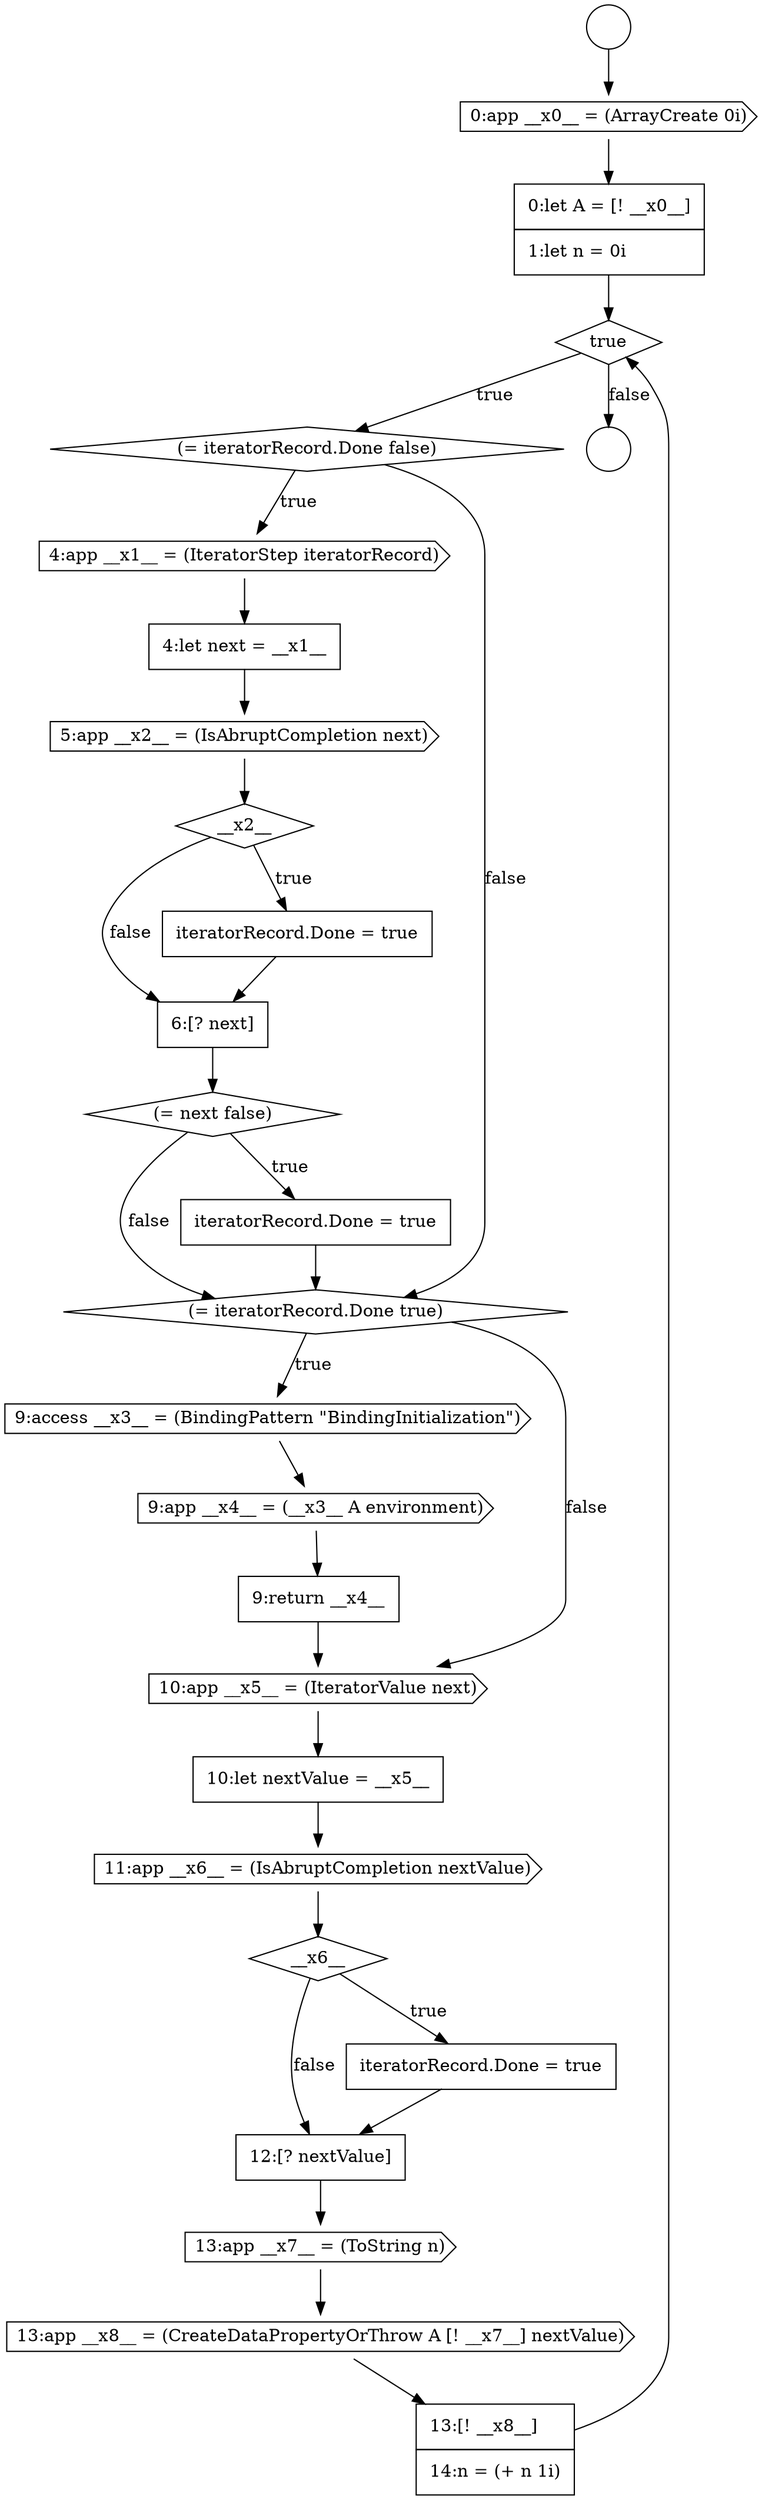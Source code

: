 digraph {
  node7072 [shape=diamond, label=<<font color="black">true</font>> color="black" fillcolor="white" style=filled]
  node7083 [shape=cds, label=<<font color="black">9:access __x3__ = (BindingPattern &quot;BindingInitialization&quot;)</font>> color="black" fillcolor="white" style=filled]
  node7068 [shape=circle label=" " color="black" fillcolor="white" style=filled]
  node7079 [shape=none, margin=0, label=<<font color="black">
    <table border="0" cellborder="1" cellspacing="0" cellpadding="10">
      <tr><td align="left">6:[? next]</td></tr>
    </table>
  </font>> color="black" fillcolor="white" style=filled]
  node7092 [shape=cds, label=<<font color="black">13:app __x7__ = (ToString n)</font>> color="black" fillcolor="white" style=filled]
  node7075 [shape=none, margin=0, label=<<font color="black">
    <table border="0" cellborder="1" cellspacing="0" cellpadding="10">
      <tr><td align="left">4:let next = __x1__</td></tr>
    </table>
  </font>> color="black" fillcolor="white" style=filled]
  node7078 [shape=none, margin=0, label=<<font color="black">
    <table border="0" cellborder="1" cellspacing="0" cellpadding="10">
      <tr><td align="left">iteratorRecord.Done = true</td></tr>
    </table>
  </font>> color="black" fillcolor="white" style=filled]
  node7084 [shape=cds, label=<<font color="black">9:app __x4__ = (__x3__ A environment)</font>> color="black" fillcolor="white" style=filled]
  node7091 [shape=none, margin=0, label=<<font color="black">
    <table border="0" cellborder="1" cellspacing="0" cellpadding="10">
      <tr><td align="left">12:[? nextValue]</td></tr>
    </table>
  </font>> color="black" fillcolor="white" style=filled]
  node7074 [shape=cds, label=<<font color="black">4:app __x1__ = (IteratorStep iteratorRecord)</font>> color="black" fillcolor="white" style=filled]
  node7073 [shape=diamond, label=<<font color="black">(= iteratorRecord.Done false)</font>> color="black" fillcolor="white" style=filled]
  node7094 [shape=none, margin=0, label=<<font color="black">
    <table border="0" cellborder="1" cellspacing="0" cellpadding="10">
      <tr><td align="left">13:[! __x8__]</td></tr>
      <tr><td align="left">14:n = (+ n 1i)</td></tr>
    </table>
  </font>> color="black" fillcolor="white" style=filled]
  node7077 [shape=diamond, label=<<font color="black">__x2__</font>> color="black" fillcolor="white" style=filled]
  node7070 [shape=cds, label=<<font color="black">0:app __x0__ = (ArrayCreate 0i)</font>> color="black" fillcolor="white" style=filled]
  node7090 [shape=none, margin=0, label=<<font color="black">
    <table border="0" cellborder="1" cellspacing="0" cellpadding="10">
      <tr><td align="left">iteratorRecord.Done = true</td></tr>
    </table>
  </font>> color="black" fillcolor="white" style=filled]
  node7089 [shape=diamond, label=<<font color="black">__x6__</font>> color="black" fillcolor="white" style=filled]
  node7082 [shape=diamond, label=<<font color="black">(= iteratorRecord.Done true)</font>> color="black" fillcolor="white" style=filled]
  node7081 [shape=none, margin=0, label=<<font color="black">
    <table border="0" cellborder="1" cellspacing="0" cellpadding="10">
      <tr><td align="left">iteratorRecord.Done = true</td></tr>
    </table>
  </font>> color="black" fillcolor="white" style=filled]
  node7076 [shape=cds, label=<<font color="black">5:app __x2__ = (IsAbruptCompletion next)</font>> color="black" fillcolor="white" style=filled]
  node7069 [shape=circle label=" " color="black" fillcolor="white" style=filled]
  node7086 [shape=cds, label=<<font color="black">10:app __x5__ = (IteratorValue next)</font>> color="black" fillcolor="white" style=filled]
  node7087 [shape=none, margin=0, label=<<font color="black">
    <table border="0" cellborder="1" cellspacing="0" cellpadding="10">
      <tr><td align="left">10:let nextValue = __x5__</td></tr>
    </table>
  </font>> color="black" fillcolor="white" style=filled]
  node7085 [shape=none, margin=0, label=<<font color="black">
    <table border="0" cellborder="1" cellspacing="0" cellpadding="10">
      <tr><td align="left">9:return __x4__</td></tr>
    </table>
  </font>> color="black" fillcolor="white" style=filled]
  node7080 [shape=diamond, label=<<font color="black">(= next false)</font>> color="black" fillcolor="white" style=filled]
  node7093 [shape=cds, label=<<font color="black">13:app __x8__ = (CreateDataPropertyOrThrow A [! __x7__] nextValue)</font>> color="black" fillcolor="white" style=filled]
  node7071 [shape=none, margin=0, label=<<font color="black">
    <table border="0" cellborder="1" cellspacing="0" cellpadding="10">
      <tr><td align="left">0:let A = [! __x0__]</td></tr>
      <tr><td align="left">1:let n = 0i</td></tr>
    </table>
  </font>> color="black" fillcolor="white" style=filled]
  node7088 [shape=cds, label=<<font color="black">11:app __x6__ = (IsAbruptCompletion nextValue)</font>> color="black" fillcolor="white" style=filled]
  node7089 -> node7090 [label=<<font color="black">true</font>> color="black"]
  node7089 -> node7091 [label=<<font color="black">false</font>> color="black"]
  node7074 -> node7075 [ color="black"]
  node7082 -> node7083 [label=<<font color="black">true</font>> color="black"]
  node7082 -> node7086 [label=<<font color="black">false</font>> color="black"]
  node7073 -> node7074 [label=<<font color="black">true</font>> color="black"]
  node7073 -> node7082 [label=<<font color="black">false</font>> color="black"]
  node7086 -> node7087 [ color="black"]
  node7090 -> node7091 [ color="black"]
  node7088 -> node7089 [ color="black"]
  node7091 -> node7092 [ color="black"]
  node7081 -> node7082 [ color="black"]
  node7076 -> node7077 [ color="black"]
  node7070 -> node7071 [ color="black"]
  node7068 -> node7070 [ color="black"]
  node7078 -> node7079 [ color="black"]
  node7085 -> node7086 [ color="black"]
  node7092 -> node7093 [ color="black"]
  node7079 -> node7080 [ color="black"]
  node7087 -> node7088 [ color="black"]
  node7071 -> node7072 [ color="black"]
  node7084 -> node7085 [ color="black"]
  node7072 -> node7073 [label=<<font color="black">true</font>> color="black"]
  node7072 -> node7069 [label=<<font color="black">false</font>> color="black"]
  node7080 -> node7081 [label=<<font color="black">true</font>> color="black"]
  node7080 -> node7082 [label=<<font color="black">false</font>> color="black"]
  node7083 -> node7084 [ color="black"]
  node7093 -> node7094 [ color="black"]
  node7075 -> node7076 [ color="black"]
  node7094 -> node7072 [ color="black"]
  node7077 -> node7078 [label=<<font color="black">true</font>> color="black"]
  node7077 -> node7079 [label=<<font color="black">false</font>> color="black"]
}
